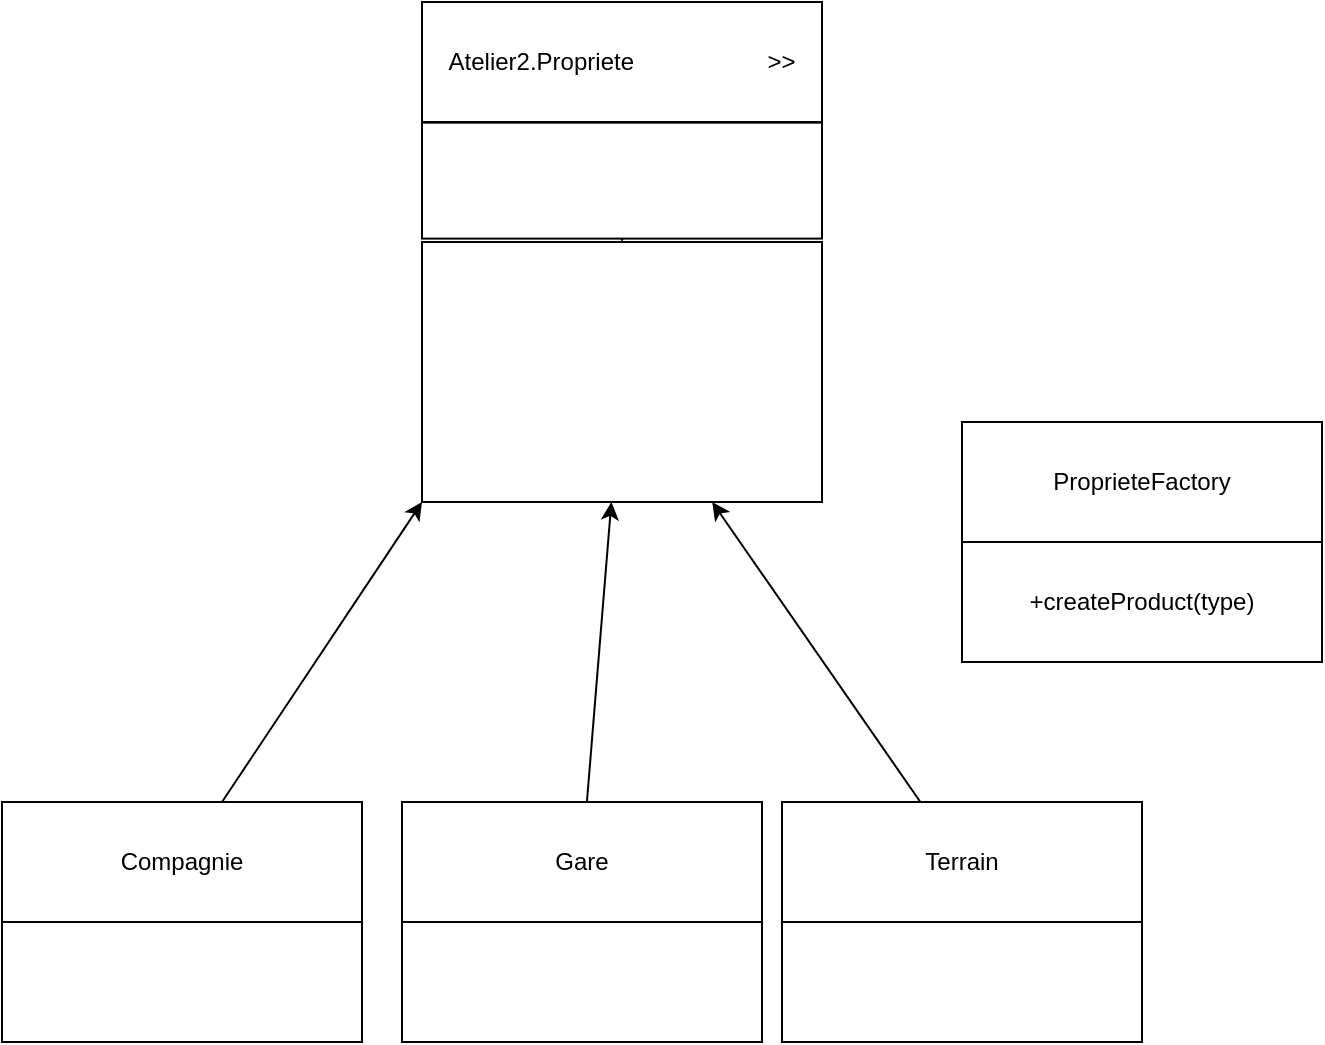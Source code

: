 <mxfile>
    <diagram id="hXWEJYTh561vb1qXt9K1" name="Page-1">
        <mxGraphModel dx="925" dy="692" grid="1" gridSize="10" guides="1" tooltips="1" connect="1" arrows="1" fold="1" page="1" pageScale="1" pageWidth="827" pageHeight="1169" math="0" shadow="0">
            <root>
                <mxCell id="0"/>
                <mxCell id="1" parent="0"/>
                <mxCell id="10" value="" style="group" vertex="1" connectable="0" parent="1">
                    <mxGeometry x="620" y="240" width="180" height="120" as="geometry"/>
                </mxCell>
                <mxCell id="11" value="ProprieteFactory" style="rounded=0;whiteSpace=wrap;html=1;" vertex="1" parent="10">
                    <mxGeometry width="180" height="60" as="geometry"/>
                </mxCell>
                <mxCell id="12" value="+createProduct(type)" style="rounded=0;whiteSpace=wrap;html=1;" vertex="1" parent="10">
                    <mxGeometry y="60" width="180" height="60" as="geometry"/>
                </mxCell>
                <mxCell id="13" value="" style="group" vertex="1" connectable="0" parent="1">
                    <mxGeometry x="350" y="30" width="200" height="250" as="geometry"/>
                </mxCell>
                <mxCell id="14" value="Atelier2.Propriete&amp;nbsp;&lt;font color=&quot;#ffffff&quot;&gt;&amp;lt;&amp;lt; abstract&amp;nbsp;&lt;/font&gt;&amp;gt;&amp;gt;" style="rounded=0;whiteSpace=wrap;html=1;" vertex="1" parent="13">
                    <mxGeometry width="200" height="60" as="geometry"/>
                </mxCell>
                <mxCell id="29" value="" style="edgeStyle=none;html=1;fontColor=#FFFFFF;" edge="1" parent="13" source="15" target="16">
                    <mxGeometry relative="1" as="geometry"/>
                </mxCell>
                <mxCell id="15" value="&lt;p&gt;&lt;font color=&quot;#ffffff&quot;&gt;&lt;span style=&quot;font-family: -webkit-standard; font-size: medium; text-align: start; caret-color: rgb(0, 0, 0);&quot;&gt;#prix : int&lt;/span&gt;&lt;br&gt;&lt;/font&gt;&lt;/p&gt;&lt;p&gt;&lt;span style=&quot;font-family: var(--monaco-monospace-font);&quot;&gt;&lt;font style=&quot;&quot; color=&quot;#ffffff&quot;&gt;#nom : String&lt;/font&gt;&lt;/span&gt;&lt;/p&gt;" style="rounded=0;whiteSpace=wrap;html=1;" vertex="1" parent="13">
                    <mxGeometry y="60.337" width="200" height="57.967" as="geometry"/>
                </mxCell>
                <mxCell id="16" value="&lt;span style=&quot;color: rgb(255, 255, 255); background-color: transparent; font-family: Arial, sans-serif; font-size: 11px; text-align: start; caret-color: rgb(0, 0, 0);&quot;&gt;&lt;br&gt;&lt;ul&gt;&lt;li&gt;&lt;span style=&quot;color: rgb(255, 255, 255); font-family: Arial, sans-serif; font-size: 11px; text-align: start; caret-color: rgb(0, 0, 0);&quot;&gt;+getPrix() : int&lt;/span&gt;&lt;/li&gt;&lt;li&gt;&lt;span style=&quot;color: rgb(255, 255, 255); background-color: transparent; font-family: Arial, sans-serif; font-size: 11px; text-align: start; caret-color: rgb(0, 0, 0);&quot;&gt;+setPrix(prix : int) : void&lt;/span&gt;&lt;/li&gt;&lt;li&gt;&lt;span style=&quot;font-family: Arial, sans-serif; background-color: transparent; font-variant-alternates: normal; font-variant-numeric: normal; font-variant-east-asian: normal; font-variant-position: normal; vertical-align: baseline;&quot;&gt;&lt;font color=&quot;#ffffff&quot;&gt;+getNom() : String&lt;/font&gt;&lt;/span&gt;&lt;/li&gt;&lt;li&gt;&lt;span style=&quot;font-family: Arial, sans-serif; background-color: transparent; font-variant-alternates: normal; font-variant-numeric: normal; font-variant-east-asian: normal; font-variant-position: normal; vertical-align: baseline;&quot;&gt;&lt;font color=&quot;#ffffff&quot;&gt;+setNom(nom : String) : void&lt;/font&gt;&lt;/span&gt;&lt;/li&gt;&lt;li&gt;&lt;span style=&quot;font-family: Arial, sans-serif; background-color: transparent; font-variant-alternates: normal; font-variant-numeric: normal; font-variant-east-asian: normal; font-variant-position: normal; vertical-align: baseline;&quot;&gt;&lt;font color=&quot;#ffffff&quot;&gt;+afficher() : void&lt;/font&gt;&lt;/span&gt;&lt;/li&gt;&lt;/ul&gt;&lt;/span&gt;&lt;p style=&quot;font-size: 11px; text-align: start; caret-color: rgb(0, 0, 0); background-color: initial; line-height: 1.38; margin-top: 0pt; margin-bottom: 0pt;&quot; dir=&quot;ltr&quot;&gt;&lt;/p&gt;" style="rounded=0;whiteSpace=wrap;html=1;" vertex="1" parent="13">
                    <mxGeometry y="120" width="200" height="130" as="geometry"/>
                </mxCell>
                <mxCell id="17" value="" style="edgeStyle=none;html=1;fontColor=#FFFFFF;" edge="1" parent="1" source="19" target="16">
                    <mxGeometry relative="1" as="geometry"/>
                </mxCell>
                <mxCell id="18" value="" style="group" vertex="1" connectable="0" parent="1">
                    <mxGeometry x="340" y="430" width="180" height="120" as="geometry"/>
                </mxCell>
                <mxCell id="19" value="Gare" style="rounded=0;whiteSpace=wrap;html=1;" vertex="1" parent="18">
                    <mxGeometry width="180" height="60" as="geometry"/>
                </mxCell>
                <mxCell id="20" value="&lt;p style=&quot;margin: 0px; font-variant-numeric: normal; font-variant-east-asian: normal; font-variant-alternates: normal; font-size-adjust: none; font-kerning: auto; font-optical-sizing: auto; font-feature-settings: normal; font-variation-settings: normal; font-variant-position: normal; font-stretch: normal; font-size: 11px; line-height: normal; text-align: start;&quot; class=&quot;p1&quot;&gt;&lt;font color=&quot;#ffffff&quot;&gt;+ afficher()&lt;/font&gt;&lt;/p&gt;" style="rounded=0;whiteSpace=wrap;html=1;" vertex="1" parent="18">
                    <mxGeometry y="60" width="180" height="60" as="geometry"/>
                </mxCell>
                <mxCell id="21" value="" style="group" vertex="1" connectable="0" parent="1">
                    <mxGeometry x="530" y="430" width="180" height="120" as="geometry"/>
                </mxCell>
                <mxCell id="22" value="Terrain" style="rounded=0;whiteSpace=wrap;html=1;" vertex="1" parent="21">
                    <mxGeometry width="180" height="60" as="geometry"/>
                </mxCell>
                <mxCell id="23" value="&lt;p style=&quot;margin: 0px; font-variant-numeric: normal; font-variant-east-asian: normal; font-variant-alternates: normal; font-size-adjust: none; font-kerning: auto; font-optical-sizing: auto; font-feature-settings: normal; font-variation-settings: normal; font-variant-position: normal; font-stretch: normal; font-size: 11px; line-height: normal; text-align: start;&quot; class=&quot;p1&quot;&gt;&lt;font color=&quot;#ffffff&quot;&gt;+ afficher()&lt;/font&gt;&lt;/p&gt;" style="rounded=0;whiteSpace=wrap;html=1;" vertex="1" parent="21">
                    <mxGeometry y="60" width="180" height="60" as="geometry"/>
                </mxCell>
                <mxCell id="24" value="" style="group" vertex="1" connectable="0" parent="1">
                    <mxGeometry x="140" y="430" width="180" height="120" as="geometry"/>
                </mxCell>
                <mxCell id="25" value="Compagnie" style="rounded=0;whiteSpace=wrap;html=1;" vertex="1" parent="24">
                    <mxGeometry width="180" height="60" as="geometry"/>
                </mxCell>
                <mxCell id="26" value="&lt;p style=&quot;margin: 0px; font-variant-numeric: normal; font-variant-east-asian: normal; font-variant-alternates: normal; font-size-adjust: none; font-kerning: auto; font-optical-sizing: auto; font-feature-settings: normal; font-variation-settings: normal; font-variant-position: normal; font-stretch: normal; font-size: 11px; line-height: normal; text-align: start;&quot; class=&quot;p1&quot;&gt;&lt;font color=&quot;#ffffff&quot;&gt;+ afficher()&lt;/font&gt;&lt;/p&gt;" style="rounded=0;whiteSpace=wrap;html=1;" vertex="1" parent="24">
                    <mxGeometry y="60" width="180" height="60" as="geometry"/>
                </mxCell>
                <mxCell id="27" style="edgeStyle=none;html=1;entryX=0;entryY=1;entryDx=0;entryDy=0;fontColor=#FFFFFF;" edge="1" parent="1" source="25" target="16">
                    <mxGeometry relative="1" as="geometry"/>
                </mxCell>
                <mxCell id="28" value="" style="edgeStyle=none;html=1;fontColor=#FFFFFF;" edge="1" parent="1" source="22" target="16">
                    <mxGeometry relative="1" as="geometry"/>
                </mxCell>
            </root>
        </mxGraphModel>
    </diagram>
</mxfile>